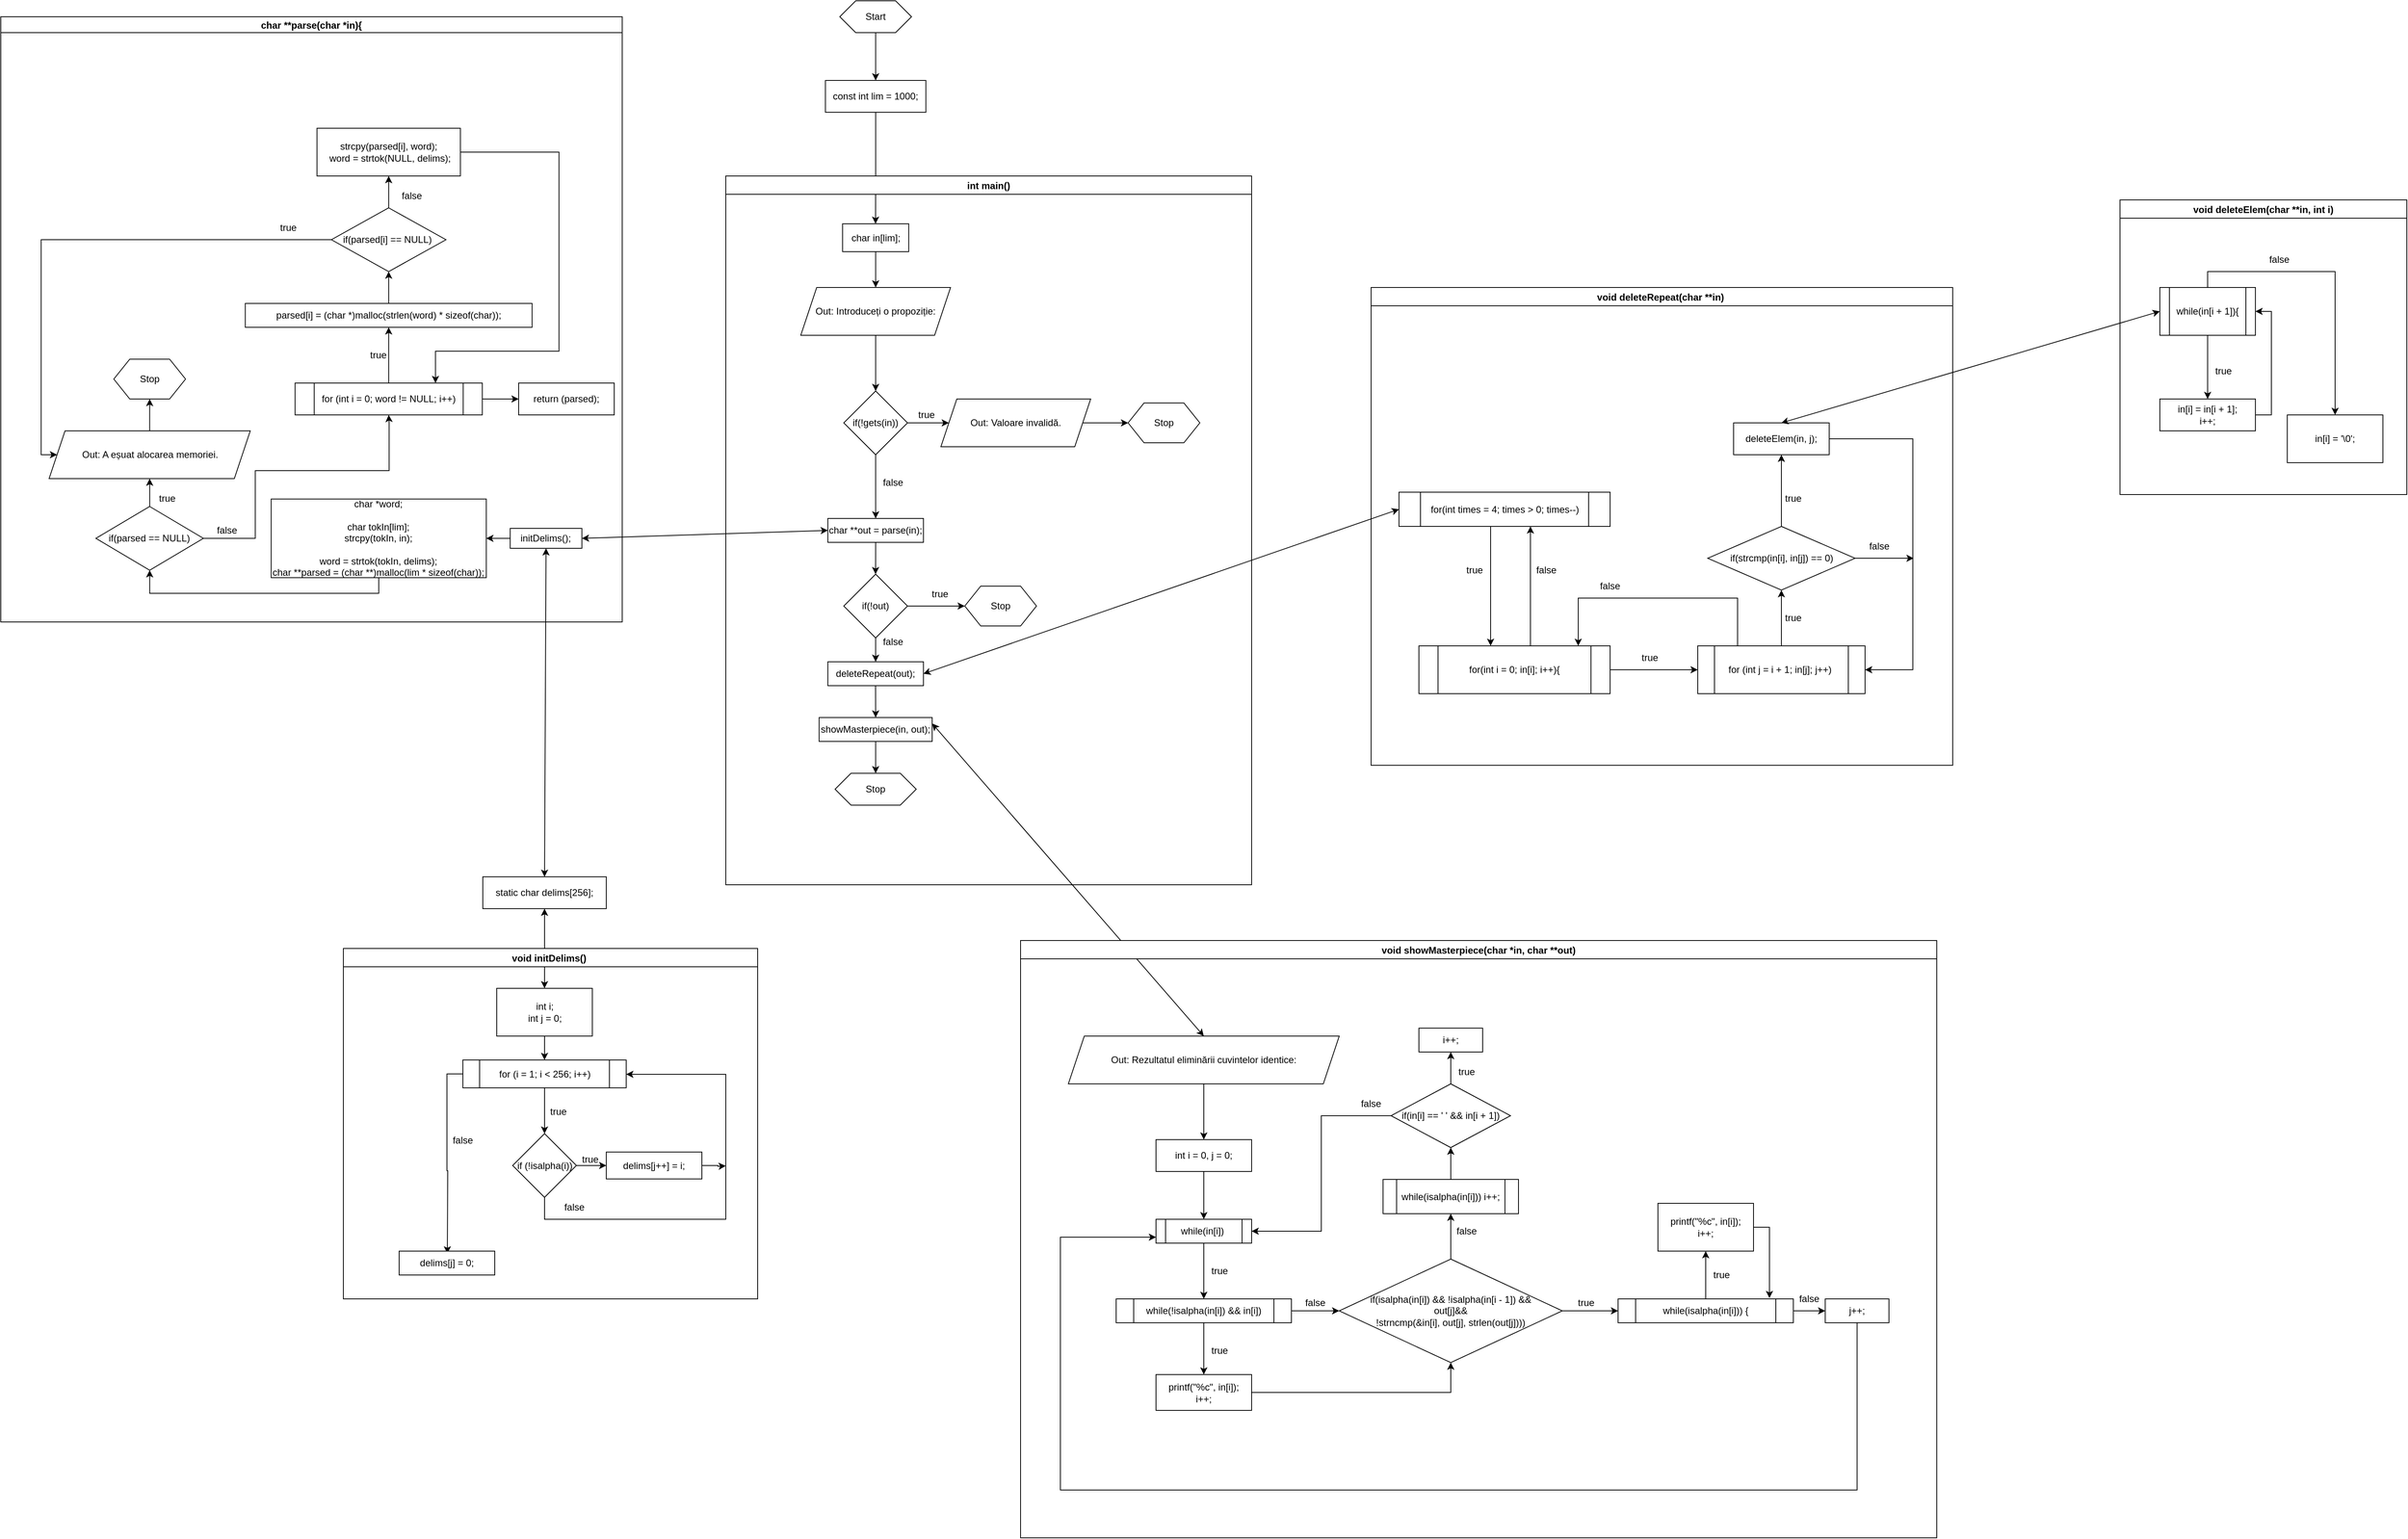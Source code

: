 <mxfile version="15.7.4" type="device"><diagram id="UfA2PHTUKuE4fGk9ZaxY" name="Page-1"><mxGraphModel dx="2873" dy="-184" grid="1" gridSize="10" guides="1" tooltips="1" connect="1" arrows="1" fold="1" page="1" pageScale="1" pageWidth="850" pageHeight="1100" math="0" shadow="0"><root><mxCell id="0"/><mxCell id="1" parent="0"/><mxCell id="URrQHjjd3saD9w-GfW6y-238" style="edgeStyle=orthogonalEdgeStyle;rounded=0;orthogonalLoop=1;jettySize=auto;html=1;entryX=0.5;entryY=0;entryDx=0;entryDy=0;" parent="1" source="URrQHjjd3saD9w-GfW6y-162" target="URrQHjjd3saD9w-GfW6y-237" edge="1"><mxGeometry relative="1" as="geometry"/></mxCell><mxCell id="URrQHjjd3saD9w-GfW6y-162" value="Start" style="shape=hexagon;perimeter=hexagonPerimeter2;whiteSpace=wrap;html=1;fixedSize=1;hachureGap=4;pointerEvents=0;" parent="1" vertex="1"><mxGeometry x="63.12" y="1150" width="90" height="40" as="geometry"/></mxCell><mxCell id="URrQHjjd3saD9w-GfW6y-242" value="" style="edgeStyle=orthogonalEdgeStyle;rounded=0;orthogonalLoop=1;jettySize=auto;html=1;" parent="1" source="URrQHjjd3saD9w-GfW6y-237" edge="1"><mxGeometry relative="1" as="geometry"><mxPoint x="108" y="1430" as="targetPoint"/></mxGeometry></mxCell><mxCell id="URrQHjjd3saD9w-GfW6y-237" value="const int lim = 1000;" style="rounded=0;whiteSpace=wrap;html=1;" parent="1" vertex="1"><mxGeometry x="45.07" y="1250" width="126.1" height="40" as="geometry"/></mxCell><mxCell id="MhNneHWpnNo3Oa3ViLUw-1" value="int main()" style="swimlane;" parent="1" vertex="1"><mxGeometry x="-80" y="1370" width="660" height="890" as="geometry"/></mxCell><mxCell id="MhNneHWpnNo3Oa3ViLUw-2" value="Out: Introduceți o propoziție:" style="shape=parallelogram;perimeter=parallelogramPerimeter;whiteSpace=wrap;html=1;fixedSize=1;" parent="MhNneHWpnNo3Oa3ViLUw-1" vertex="1"><mxGeometry x="94.12" y="140" width="188" height="60" as="geometry"/></mxCell><mxCell id="MhNneHWpnNo3Oa3ViLUw-9" value="" style="edgeStyle=orthogonalEdgeStyle;rounded=0;orthogonalLoop=1;jettySize=auto;html=1;" parent="MhNneHWpnNo3Oa3ViLUw-1" source="MhNneHWpnNo3Oa3ViLUw-7" target="MhNneHWpnNo3Oa3ViLUw-8" edge="1"><mxGeometry relative="1" as="geometry"/></mxCell><mxCell id="MhNneHWpnNo3Oa3ViLUw-7" value="Out: Valoare invalidă." style="shape=parallelogram;perimeter=parallelogramPerimeter;whiteSpace=wrap;html=1;fixedSize=1;" parent="MhNneHWpnNo3Oa3ViLUw-1" vertex="1"><mxGeometry x="270" y="280" width="188" height="60" as="geometry"/></mxCell><mxCell id="MhNneHWpnNo3Oa3ViLUw-8" value="Stop" style="shape=hexagon;perimeter=hexagonPerimeter2;whiteSpace=wrap;html=1;fixedSize=1;" parent="MhNneHWpnNo3Oa3ViLUw-1" vertex="1"><mxGeometry x="505" y="285" width="90" height="50" as="geometry"/></mxCell><mxCell id="MhNneHWpnNo3Oa3ViLUw-14" value="" style="edgeStyle=orthogonalEdgeStyle;rounded=0;orthogonalLoop=1;jettySize=auto;html=1;exitX=0.5;exitY=1;exitDx=0;exitDy=0;" parent="MhNneHWpnNo3Oa3ViLUw-1" source="MhNneHWpnNo3Oa3ViLUw-21" edge="1"><mxGeometry relative="1" as="geometry"><mxPoint x="188.143" y="490" as="sourcePoint"/><mxPoint x="188" y="500" as="targetPoint"/></mxGeometry></mxCell><mxCell id="MhNneHWpnNo3Oa3ViLUw-18" value="false" style="text;html=1;strokeColor=none;fillColor=none;align=center;verticalAlign=middle;whiteSpace=wrap;rounded=0;" parent="MhNneHWpnNo3Oa3ViLUw-1" vertex="1"><mxGeometry x="180" y="370" width="60" height="30" as="geometry"/></mxCell><mxCell id="MhNneHWpnNo3Oa3ViLUw-20" value="Stop" style="shape=hexagon;perimeter=hexagonPerimeter2;whiteSpace=wrap;html=1;fixedSize=1;" parent="MhNneHWpnNo3Oa3ViLUw-1" vertex="1"><mxGeometry x="137.18" y="750" width="101.88" height="40" as="geometry"/></mxCell><mxCell id="MhNneHWpnNo3Oa3ViLUw-21" value="&lt;span style=&quot;font-size: 12px&quot;&gt;char **out = parse(in);&lt;/span&gt;" style="rounded=0;whiteSpace=wrap;html=1;" parent="MhNneHWpnNo3Oa3ViLUw-1" vertex="1"><mxGeometry x="128.12" y="430" width="120" height="30" as="geometry"/></mxCell><mxCell id="MhNneHWpnNo3Oa3ViLUw-22" value="&lt;span style=&quot;font-size: 12px&quot;&gt;deleteRepeat(out);&lt;/span&gt;" style="rounded=0;whiteSpace=wrap;html=1;" parent="MhNneHWpnNo3Oa3ViLUw-1" vertex="1"><mxGeometry x="128.12" y="610" width="120" height="30" as="geometry"/></mxCell><mxCell id="MhNneHWpnNo3Oa3ViLUw-23" value="" style="edgeStyle=orthogonalEdgeStyle;rounded=0;orthogonalLoop=1;jettySize=auto;html=1;entryX=0.5;entryY=0;entryDx=0;entryDy=0;" parent="MhNneHWpnNo3Oa3ViLUw-1" target="MhNneHWpnNo3Oa3ViLUw-24" edge="1"><mxGeometry relative="1" as="geometry"><mxPoint x="188" y="640" as="sourcePoint"/><mxPoint x="198" y="680" as="targetPoint"/><Array as="points"><mxPoint x="188" y="640"/></Array></mxGeometry></mxCell><mxCell id="MhNneHWpnNo3Oa3ViLUw-25" value="" style="edgeStyle=orthogonalEdgeStyle;rounded=0;orthogonalLoop=1;jettySize=auto;html=1;" parent="MhNneHWpnNo3Oa3ViLUw-1" source="MhNneHWpnNo3Oa3ViLUw-24" target="MhNneHWpnNo3Oa3ViLUw-20" edge="1"><mxGeometry relative="1" as="geometry"/></mxCell><mxCell id="MhNneHWpnNo3Oa3ViLUw-24" value="&lt;span style=&quot;font-size: 12px&quot;&gt;showMasterpiece(in, out);&lt;/span&gt;" style="rounded=0;whiteSpace=wrap;html=1;" parent="MhNneHWpnNo3Oa3ViLUw-1" vertex="1"><mxGeometry x="117.18" y="680" width="141.88" height="30" as="geometry"/></mxCell><mxCell id="MhNneHWpnNo3Oa3ViLUw-65" style="edgeStyle=orthogonalEdgeStyle;rounded=0;orthogonalLoop=1;jettySize=auto;html=1;entryX=0;entryY=0.5;entryDx=0;entryDy=0;" parent="MhNneHWpnNo3Oa3ViLUw-1" source="MhNneHWpnNo3Oa3ViLUw-63" target="MhNneHWpnNo3Oa3ViLUw-67" edge="1"><mxGeometry relative="1" as="geometry"><mxPoint x="250" y="540" as="targetPoint"/></mxGeometry></mxCell><mxCell id="MhNneHWpnNo3Oa3ViLUw-68" value="" style="edgeStyle=orthogonalEdgeStyle;rounded=0;orthogonalLoop=1;jettySize=auto;html=1;entryX=0.5;entryY=0;entryDx=0;entryDy=0;" parent="MhNneHWpnNo3Oa3ViLUw-1" source="MhNneHWpnNo3Oa3ViLUw-63" target="MhNneHWpnNo3Oa3ViLUw-22" edge="1"><mxGeometry relative="1" as="geometry"/></mxCell><mxCell id="MhNneHWpnNo3Oa3ViLUw-63" value="&lt;span style=&quot;font-size: 12px&quot;&gt;if(!out)&lt;/span&gt;" style="rhombus;whiteSpace=wrap;html=1;" parent="MhNneHWpnNo3Oa3ViLUw-1" vertex="1"><mxGeometry x="148.12" y="500" width="80" height="80" as="geometry"/></mxCell><mxCell id="MhNneHWpnNo3Oa3ViLUw-67" value="Stop" style="shape=hexagon;perimeter=hexagonPerimeter2;whiteSpace=wrap;html=1;fixedSize=1;" parent="MhNneHWpnNo3Oa3ViLUw-1" vertex="1"><mxGeometry x="300" y="515" width="90" height="50" as="geometry"/></mxCell><mxCell id="MhNneHWpnNo3Oa3ViLUw-69" value="false" style="text;html=1;strokeColor=none;fillColor=none;align=center;verticalAlign=middle;whiteSpace=wrap;rounded=0;" parent="MhNneHWpnNo3Oa3ViLUw-1" vertex="1"><mxGeometry x="180" y="570" width="60" height="30" as="geometry"/></mxCell><mxCell id="MhNneHWpnNo3Oa3ViLUw-70" value="true" style="text;html=1;strokeColor=none;fillColor=none;align=center;verticalAlign=middle;whiteSpace=wrap;rounded=0;" parent="MhNneHWpnNo3Oa3ViLUw-1" vertex="1"><mxGeometry x="239.06" y="510" width="60" height="30" as="geometry"/></mxCell><mxCell id="Vv3uaS0_AP6NfLnxpjEU-2" style="edgeStyle=orthogonalEdgeStyle;rounded=0;orthogonalLoop=1;jettySize=auto;html=1;" edge="1" parent="MhNneHWpnNo3Oa3ViLUw-1" source="Vv3uaS0_AP6NfLnxpjEU-1" target="MhNneHWpnNo3Oa3ViLUw-2"><mxGeometry relative="1" as="geometry"/></mxCell><mxCell id="Vv3uaS0_AP6NfLnxpjEU-1" value="char in[lim];" style="rounded=0;whiteSpace=wrap;html=1;" vertex="1" parent="MhNneHWpnNo3Oa3ViLUw-1"><mxGeometry x="146.62" y="60" width="83" height="35" as="geometry"/></mxCell><mxCell id="MhNneHWpnNo3Oa3ViLUw-6" value="" style="edgeStyle=orthogonalEdgeStyle;rounded=0;orthogonalLoop=1;jettySize=auto;html=1;" parent="1" source="MhNneHWpnNo3Oa3ViLUw-3" edge="1"><mxGeometry relative="1" as="geometry"><mxPoint x="200" y="1680" as="targetPoint"/></mxGeometry></mxCell><mxCell id="MhNneHWpnNo3Oa3ViLUw-12" value="" style="edgeStyle=orthogonalEdgeStyle;rounded=0;orthogonalLoop=1;jettySize=auto;html=1;" parent="1" source="MhNneHWpnNo3Oa3ViLUw-3" edge="1"><mxGeometry relative="1" as="geometry"><mxPoint x="108.143" y="1800" as="targetPoint"/></mxGeometry></mxCell><mxCell id="MhNneHWpnNo3Oa3ViLUw-3" value="&lt;span style=&quot;font-size: 12px&quot;&gt;if(!gets(in))&lt;/span&gt;" style="rhombus;whiteSpace=wrap;html=1;" parent="1" vertex="1"><mxGeometry x="68.12" y="1640" width="80" height="80" as="geometry"/></mxCell><mxCell id="MhNneHWpnNo3Oa3ViLUw-4" value="" style="edgeStyle=orthogonalEdgeStyle;rounded=0;orthogonalLoop=1;jettySize=auto;html=1;" parent="1" source="MhNneHWpnNo3Oa3ViLUw-2" target="MhNneHWpnNo3Oa3ViLUw-3" edge="1"><mxGeometry relative="1" as="geometry"/></mxCell><mxCell id="MhNneHWpnNo3Oa3ViLUw-17" value="true" style="text;html=1;strokeColor=none;fillColor=none;align=center;verticalAlign=middle;whiteSpace=wrap;rounded=0;" parent="1" vertex="1"><mxGeometry x="142" y="1655" width="60" height="30" as="geometry"/></mxCell><mxCell id="MhNneHWpnNo3Oa3ViLUw-28" value="char **parse(char *in){" style="swimlane;startSize=20;" parent="1" vertex="1"><mxGeometry x="-990" y="1170" width="780" height="760" as="geometry"/></mxCell><mxCell id="MhNneHWpnNo3Oa3ViLUw-59" style="edgeStyle=orthogonalEdgeStyle;rounded=0;orthogonalLoop=1;jettySize=auto;html=1;entryX=1;entryY=0.5;entryDx=0;entryDy=0;" parent="MhNneHWpnNo3Oa3ViLUw-28" source="MhNneHWpnNo3Oa3ViLUw-30" target="MhNneHWpnNo3Oa3ViLUw-60" edge="1"><mxGeometry relative="1" as="geometry"><mxPoint x="619.38" y="655.612" as="targetPoint"/></mxGeometry></mxCell><mxCell id="MhNneHWpnNo3Oa3ViLUw-30" value="&lt;span style=&quot;font-size: 12px&quot;&gt;initDelims();&lt;/span&gt;" style="rounded=0;whiteSpace=wrap;html=1;" parent="MhNneHWpnNo3Oa3ViLUw-28" vertex="1"><mxGeometry x="639.38" y="642.5" width="90" height="25" as="geometry"/></mxCell><mxCell id="MhNneHWpnNo3Oa3ViLUw-60" value="&lt;span style=&quot;font-size: 12px&quot;&gt;char *word;&lt;/span&gt;&lt;br&gt;&lt;br&gt;&lt;span style=&quot;font-size: 12px&quot;&gt;char tokIn[lim]; &lt;/span&gt;&lt;br&gt;&lt;span style=&quot;font-size: 12px&quot;&gt;strcpy(tokIn, in); &lt;/span&gt;&lt;br&gt;&lt;br&gt;&lt;span style=&quot;font-size: 12px&quot;&gt;word = strtok(tokIn, delims);&lt;/span&gt;&lt;br&gt;&lt;span style=&quot;font-size: 12px&quot;&gt;char **parsed = (char **)malloc(lim * sizeof(char));&lt;/span&gt;" style="rounded=0;whiteSpace=wrap;html=1;" parent="MhNneHWpnNo3Oa3ViLUw-28" vertex="1"><mxGeometry x="339.38" y="605.63" width="270" height="98.75" as="geometry"/></mxCell><mxCell id="MhNneHWpnNo3Oa3ViLUw-72" value="" style="edgeStyle=orthogonalEdgeStyle;rounded=0;orthogonalLoop=1;jettySize=auto;html=1;" parent="MhNneHWpnNo3Oa3ViLUw-28" source="MhNneHWpnNo3Oa3ViLUw-61" target="MhNneHWpnNo3Oa3ViLUw-71" edge="1"><mxGeometry relative="1" as="geometry"/></mxCell><mxCell id="MhNneHWpnNo3Oa3ViLUw-81" style="edgeStyle=orthogonalEdgeStyle;rounded=0;orthogonalLoop=1;jettySize=auto;html=1;entryX=0.5;entryY=1;entryDx=0;entryDy=0;" parent="MhNneHWpnNo3Oa3ViLUw-28" source="MhNneHWpnNo3Oa3ViLUw-61" target="MhNneHWpnNo3Oa3ViLUw-83" edge="1"><mxGeometry relative="1" as="geometry"><mxPoint x="489.38" y="510" as="targetPoint"/><Array as="points"><mxPoint x="319.38" y="655"/><mxPoint x="319.38" y="570"/><mxPoint x="487.38" y="570"/><mxPoint x="487.38" y="510"/></Array></mxGeometry></mxCell><mxCell id="MhNneHWpnNo3Oa3ViLUw-61" value="&lt;span style=&quot;font-size: 12px&quot;&gt;if(parsed == NULL)&lt;/span&gt;" style="rhombus;whiteSpace=wrap;html=1;rounded=0;" parent="MhNneHWpnNo3Oa3ViLUw-28" vertex="1"><mxGeometry x="119.38" y="615" width="135" height="80" as="geometry"/></mxCell><mxCell id="MhNneHWpnNo3Oa3ViLUw-62" value="" style="edgeStyle=orthogonalEdgeStyle;rounded=0;orthogonalLoop=1;jettySize=auto;html=1;entryX=0.5;entryY=1;entryDx=0;entryDy=0;" parent="MhNneHWpnNo3Oa3ViLUw-28" source="MhNneHWpnNo3Oa3ViLUw-60" target="MhNneHWpnNo3Oa3ViLUw-61" edge="1"><mxGeometry relative="1" as="geometry"><Array as="points"><mxPoint x="474.38" y="724"/><mxPoint x="186.38" y="724"/></Array></mxGeometry></mxCell><mxCell id="MhNneHWpnNo3Oa3ViLUw-74" value="" style="edgeStyle=orthogonalEdgeStyle;rounded=0;orthogonalLoop=1;jettySize=auto;html=1;" parent="MhNneHWpnNo3Oa3ViLUw-28" source="MhNneHWpnNo3Oa3ViLUw-71" target="MhNneHWpnNo3Oa3ViLUw-73" edge="1"><mxGeometry relative="1" as="geometry"/></mxCell><mxCell id="MhNneHWpnNo3Oa3ViLUw-71" value="Out: A eșuat alocarea memoriei." style="shape=parallelogram;perimeter=parallelogramPerimeter;whiteSpace=wrap;html=1;fixedSize=1;" parent="MhNneHWpnNo3Oa3ViLUw-28" vertex="1"><mxGeometry x="60.63" y="520" width="252.5" height="60" as="geometry"/></mxCell><mxCell id="MhNneHWpnNo3Oa3ViLUw-73" value="Stop" style="shape=hexagon;perimeter=hexagonPerimeter2;whiteSpace=wrap;html=1;fixedSize=1;" parent="MhNneHWpnNo3Oa3ViLUw-28" vertex="1"><mxGeometry x="141.88" y="430" width="90" height="50" as="geometry"/></mxCell><mxCell id="MhNneHWpnNo3Oa3ViLUw-75" value="true" style="text;html=1;strokeColor=none;fillColor=none;align=center;verticalAlign=middle;whiteSpace=wrap;rounded=0;" parent="MhNneHWpnNo3Oa3ViLUw-28" vertex="1"><mxGeometry x="179.38" y="590" width="60" height="30" as="geometry"/></mxCell><mxCell id="MhNneHWpnNo3Oa3ViLUw-82" value="false" style="text;html=1;strokeColor=none;fillColor=none;align=center;verticalAlign=middle;whiteSpace=wrap;rounded=0;" parent="MhNneHWpnNo3Oa3ViLUw-28" vertex="1"><mxGeometry x="254.38" y="630" width="60" height="30" as="geometry"/></mxCell><mxCell id="MhNneHWpnNo3Oa3ViLUw-119" value="" style="edgeStyle=orthogonalEdgeStyle;rounded=0;orthogonalLoop=1;jettySize=auto;html=1;entryX=0;entryY=0.5;entryDx=0;entryDy=0;" parent="MhNneHWpnNo3Oa3ViLUw-28" source="MhNneHWpnNo3Oa3ViLUw-83" target="MhNneHWpnNo3Oa3ViLUw-118" edge="1"><mxGeometry relative="1" as="geometry"><mxPoint x="660.63" y="480" as="targetPoint"/></mxGeometry></mxCell><mxCell id="MhNneHWpnNo3Oa3ViLUw-83" value="&lt;span style=&quot;font-size: 12px&quot;&gt;for (int i = 0; word != NULL; i++)&lt;/span&gt;" style="shape=process;whiteSpace=wrap;html=1;backgroundOutline=1;" parent="MhNneHWpnNo3Oa3ViLUw-28" vertex="1"><mxGeometry x="369.38" y="460" width="235" height="40" as="geometry"/></mxCell><mxCell id="MhNneHWpnNo3Oa3ViLUw-84" value="parsed[i] = (char *)malloc(strlen(word) * sizeof(char));" style="whiteSpace=wrap;html=1;" parent="MhNneHWpnNo3Oa3ViLUw-28" vertex="1"><mxGeometry x="306.88" y="360" width="360" height="30" as="geometry"/></mxCell><mxCell id="MhNneHWpnNo3Oa3ViLUw-85" value="" style="edgeStyle=orthogonalEdgeStyle;rounded=0;orthogonalLoop=1;jettySize=auto;html=1;" parent="MhNneHWpnNo3Oa3ViLUw-28" source="MhNneHWpnNo3Oa3ViLUw-83" target="MhNneHWpnNo3Oa3ViLUw-84" edge="1"><mxGeometry relative="1" as="geometry"/></mxCell><mxCell id="MhNneHWpnNo3Oa3ViLUw-110" style="edgeStyle=orthogonalEdgeStyle;rounded=0;orthogonalLoop=1;jettySize=auto;html=1;entryX=0;entryY=0.5;entryDx=0;entryDy=0;" parent="MhNneHWpnNo3Oa3ViLUw-28" source="MhNneHWpnNo3Oa3ViLUw-105" target="MhNneHWpnNo3Oa3ViLUw-71" edge="1"><mxGeometry relative="1" as="geometry"><mxPoint x="50.53" y="510.014" as="targetPoint"/><Array as="points"><mxPoint x="50.63" y="280"/><mxPoint x="50.63" y="550"/></Array></mxGeometry></mxCell><mxCell id="MhNneHWpnNo3Oa3ViLUw-112" value="" style="edgeStyle=orthogonalEdgeStyle;rounded=0;orthogonalLoop=1;jettySize=auto;html=1;" parent="MhNneHWpnNo3Oa3ViLUw-28" source="MhNneHWpnNo3Oa3ViLUw-105" target="MhNneHWpnNo3Oa3ViLUw-111" edge="1"><mxGeometry relative="1" as="geometry"/></mxCell><mxCell id="MhNneHWpnNo3Oa3ViLUw-105" value="&lt;span style=&quot;font-size: 12px&quot;&gt;if(parsed[i] == NULL)&amp;nbsp;&lt;/span&gt;" style="rhombus;whiteSpace=wrap;html=1;" parent="MhNneHWpnNo3Oa3ViLUw-28" vertex="1"><mxGeometry x="415.01" y="240" width="143.75" height="80" as="geometry"/></mxCell><mxCell id="MhNneHWpnNo3Oa3ViLUw-106" value="" style="edgeStyle=orthogonalEdgeStyle;rounded=0;orthogonalLoop=1;jettySize=auto;html=1;" parent="MhNneHWpnNo3Oa3ViLUw-28" source="MhNneHWpnNo3Oa3ViLUw-84" target="MhNneHWpnNo3Oa3ViLUw-105" edge="1"><mxGeometry relative="1" as="geometry"/></mxCell><mxCell id="MhNneHWpnNo3Oa3ViLUw-116" style="edgeStyle=orthogonalEdgeStyle;rounded=0;orthogonalLoop=1;jettySize=auto;html=1;entryX=0.75;entryY=0;entryDx=0;entryDy=0;" parent="MhNneHWpnNo3Oa3ViLUw-28" source="MhNneHWpnNo3Oa3ViLUw-111" target="MhNneHWpnNo3Oa3ViLUw-83" edge="1"><mxGeometry relative="1" as="geometry"><mxPoint x="710.63" y="440" as="targetPoint"/><Array as="points"><mxPoint x="700.63" y="170"/><mxPoint x="700.63" y="420"/><mxPoint x="545.63" y="420"/></Array></mxGeometry></mxCell><mxCell id="MhNneHWpnNo3Oa3ViLUw-111" value="&lt;span style=&quot;font-size: 12px&quot;&gt;strcpy(parsed[i], word);&lt;br&gt;&amp;nbsp;word = strtok(NULL, delims);&lt;/span&gt;" style="rounded=0;whiteSpace=wrap;html=1;" parent="MhNneHWpnNo3Oa3ViLUw-28" vertex="1"><mxGeometry x="396.88" y="140" width="180" height="60" as="geometry"/></mxCell><mxCell id="MhNneHWpnNo3Oa3ViLUw-113" value="false" style="text;html=1;strokeColor=none;fillColor=none;align=center;verticalAlign=middle;whiteSpace=wrap;rounded=0;" parent="MhNneHWpnNo3Oa3ViLUw-28" vertex="1"><mxGeometry x="485.63" y="210" width="60" height="30" as="geometry"/></mxCell><mxCell id="MhNneHWpnNo3Oa3ViLUw-114" value="true" style="text;html=1;strokeColor=none;fillColor=none;align=center;verticalAlign=middle;whiteSpace=wrap;rounded=0;" parent="MhNneHWpnNo3Oa3ViLUw-28" vertex="1"><mxGeometry x="330.63" y="250" width="60" height="30" as="geometry"/></mxCell><mxCell id="MhNneHWpnNo3Oa3ViLUw-117" value="true" style="text;html=1;strokeColor=none;fillColor=none;align=center;verticalAlign=middle;whiteSpace=wrap;rounded=0;" parent="MhNneHWpnNo3Oa3ViLUw-28" vertex="1"><mxGeometry x="444.38" y="410" width="60" height="30" as="geometry"/></mxCell><mxCell id="MhNneHWpnNo3Oa3ViLUw-118" value="return (parsed);" style="whiteSpace=wrap;html=1;" parent="MhNneHWpnNo3Oa3ViLUw-28" vertex="1"><mxGeometry x="650" y="460" width="120" height="40" as="geometry"/></mxCell><mxCell id="MhNneHWpnNo3Oa3ViLUw-29" value="" style="endArrow=classic;startArrow=classic;html=1;rounded=0;entryX=0;entryY=0.5;entryDx=0;entryDy=0;exitX=1;exitY=0.5;exitDx=0;exitDy=0;" parent="1" source="MhNneHWpnNo3Oa3ViLUw-30" target="MhNneHWpnNo3Oa3ViLUw-21" edge="1"><mxGeometry width="50" height="50" relative="1" as="geometry"><mxPoint x="-260" y="1815" as="sourcePoint"/><mxPoint x="-110" y="1820" as="targetPoint"/></mxGeometry></mxCell><mxCell id="MhNneHWpnNo3Oa3ViLUw-34" value="" style="endArrow=classic;startArrow=classic;html=1;rounded=0;entryX=0.5;entryY=1;entryDx=0;entryDy=0;exitX=0.5;exitY=0;exitDx=0;exitDy=0;" parent="1" source="MhNneHWpnNo3Oa3ViLUw-36" target="MhNneHWpnNo3Oa3ViLUw-30" edge="1"><mxGeometry width="50" height="50" relative="1" as="geometry"><mxPoint x="-310" y="2250" as="sourcePoint"/><mxPoint x="-230" y="2240" as="targetPoint"/></mxGeometry></mxCell><mxCell id="MhNneHWpnNo3Oa3ViLUw-36" value="&lt;span style=&quot;font-size: 12px&quot;&gt;static char delims[256];&lt;/span&gt;" style="rounded=0;whiteSpace=wrap;html=1;" parent="1" vertex="1"><mxGeometry x="-385" y="2250" width="155" height="40" as="geometry"/></mxCell><mxCell id="MhNneHWpnNo3Oa3ViLUw-38" value="" style="endArrow=classic;startArrow=classic;html=1;rounded=0;exitX=0.5;exitY=1;exitDx=0;exitDy=0;entryX=0.5;entryY=0;entryDx=0;entryDy=0;" parent="1" source="MhNneHWpnNo3Oa3ViLUw-36" target="MhNneHWpnNo3Oa3ViLUw-40" edge="1"><mxGeometry width="50" height="50" relative="1" as="geometry"><mxPoint x="-360" y="2480" as="sourcePoint"/><mxPoint x="-310" y="2390" as="targetPoint"/></mxGeometry></mxCell><mxCell id="MhNneHWpnNo3Oa3ViLUw-39" value="void initDelims() " style="swimlane;" parent="1" vertex="1"><mxGeometry x="-560" y="2340" width="520" height="440" as="geometry"/></mxCell><mxCell id="MhNneHWpnNo3Oa3ViLUw-42" value="" style="edgeStyle=orthogonalEdgeStyle;rounded=0;orthogonalLoop=1;jettySize=auto;html=1;" parent="MhNneHWpnNo3Oa3ViLUw-39" source="MhNneHWpnNo3Oa3ViLUw-40" target="MhNneHWpnNo3Oa3ViLUw-41" edge="1"><mxGeometry relative="1" as="geometry"/></mxCell><mxCell id="MhNneHWpnNo3Oa3ViLUw-40" value="&lt;span style=&quot;font-size: 12px&quot;&gt;int i; &lt;br&gt;int j = 0;&lt;/span&gt;" style="rounded=0;whiteSpace=wrap;html=1;" parent="MhNneHWpnNo3Oa3ViLUw-39" vertex="1"><mxGeometry x="192.5" y="50" width="120" height="60" as="geometry"/></mxCell><mxCell id="MhNneHWpnNo3Oa3ViLUw-55" style="edgeStyle=orthogonalEdgeStyle;rounded=0;orthogonalLoop=1;jettySize=auto;html=1;" parent="MhNneHWpnNo3Oa3ViLUw-39" source="MhNneHWpnNo3Oa3ViLUw-41" edge="1"><mxGeometry relative="1" as="geometry"><mxPoint x="130.5" y="383" as="targetPoint"/></mxGeometry></mxCell><mxCell id="MhNneHWpnNo3Oa3ViLUw-41" value="&lt;span style=&quot;font-size: 12px&quot;&gt;for (i = 1; i &amp;lt; 256; i++)&lt;/span&gt;" style="shape=process;whiteSpace=wrap;html=1;backgroundOutline=1;" parent="MhNneHWpnNo3Oa3ViLUw-39" vertex="1"><mxGeometry x="150" y="140" width="205" height="35" as="geometry"/></mxCell><mxCell id="MhNneHWpnNo3Oa3ViLUw-45" value="true" style="text;html=1;strokeColor=none;fillColor=none;align=center;verticalAlign=middle;whiteSpace=wrap;rounded=0;" parent="MhNneHWpnNo3Oa3ViLUw-39" vertex="1"><mxGeometry x="240" y="190" width="60" height="30" as="geometry"/></mxCell><mxCell id="MhNneHWpnNo3Oa3ViLUw-46" value="&lt;span style=&quot;font-size: 12px&quot;&gt;delims[j++] = i;&lt;/span&gt;" style="whiteSpace=wrap;html=1;" parent="MhNneHWpnNo3Oa3ViLUw-39" vertex="1"><mxGeometry x="330" y="255.63" width="120" height="33.75" as="geometry"/></mxCell><mxCell id="MhNneHWpnNo3Oa3ViLUw-48" value="true" style="text;html=1;strokeColor=none;fillColor=none;align=center;verticalAlign=middle;whiteSpace=wrap;rounded=0;" parent="MhNneHWpnNo3Oa3ViLUw-39" vertex="1"><mxGeometry x="280" y="250" width="60" height="30" as="geometry"/></mxCell><mxCell id="MhNneHWpnNo3Oa3ViLUw-53" value="false" style="text;html=1;strokeColor=none;fillColor=none;align=center;verticalAlign=middle;whiteSpace=wrap;rounded=0;" parent="MhNneHWpnNo3Oa3ViLUw-39" vertex="1"><mxGeometry x="260" y="310" width="60" height="30" as="geometry"/></mxCell><mxCell id="MhNneHWpnNo3Oa3ViLUw-56" value="&lt;span style=&quot;font-size: 12px&quot;&gt;delims[j] = 0;&lt;/span&gt;" style="rounded=0;whiteSpace=wrap;html=1;" parent="MhNneHWpnNo3Oa3ViLUw-39" vertex="1"><mxGeometry x="70" y="380" width="120" height="30" as="geometry"/></mxCell><mxCell id="MhNneHWpnNo3Oa3ViLUw-57" value="false" style="text;html=1;strokeColor=none;fillColor=none;align=center;verticalAlign=middle;whiteSpace=wrap;rounded=0;" parent="MhNneHWpnNo3Oa3ViLUw-39" vertex="1"><mxGeometry x="120" y="225.63" width="60" height="30" as="geometry"/></mxCell><mxCell id="MhNneHWpnNo3Oa3ViLUw-47" value="" style="edgeStyle=orthogonalEdgeStyle;rounded=0;orthogonalLoop=1;jettySize=auto;html=1;" parent="1" source="MhNneHWpnNo3Oa3ViLUw-43" target="MhNneHWpnNo3Oa3ViLUw-46" edge="1"><mxGeometry relative="1" as="geometry"/></mxCell><mxCell id="MhNneHWpnNo3Oa3ViLUw-50" style="edgeStyle=orthogonalEdgeStyle;rounded=0;orthogonalLoop=1;jettySize=auto;html=1;entryX=1;entryY=0.5;entryDx=0;entryDy=0;" parent="1" source="MhNneHWpnNo3Oa3ViLUw-43" target="MhNneHWpnNo3Oa3ViLUw-41" edge="1"><mxGeometry relative="1" as="geometry"><mxPoint x="-88" y="2500" as="targetPoint"/><Array as="points"><mxPoint x="-307" y="2680"/><mxPoint x="-80" y="2680"/><mxPoint x="-80" y="2498"/><mxPoint x="-205" y="2498"/></Array></mxGeometry></mxCell><mxCell id="MhNneHWpnNo3Oa3ViLUw-43" value="&lt;span style=&quot;font-size: 12px&quot;&gt;if (!isalpha(i))&lt;/span&gt;" style="rhombus;whiteSpace=wrap;html=1;" parent="1" vertex="1"><mxGeometry x="-347.5" y="2572.5" width="80" height="80" as="geometry"/></mxCell><mxCell id="MhNneHWpnNo3Oa3ViLUw-44" value="" style="edgeStyle=orthogonalEdgeStyle;rounded=0;orthogonalLoop=1;jettySize=auto;html=1;" parent="1" source="MhNneHWpnNo3Oa3ViLUw-41" target="MhNneHWpnNo3Oa3ViLUw-43" edge="1"><mxGeometry relative="1" as="geometry"/></mxCell><mxCell id="MhNneHWpnNo3Oa3ViLUw-52" style="edgeStyle=orthogonalEdgeStyle;rounded=0;orthogonalLoop=1;jettySize=auto;html=1;" parent="1" source="MhNneHWpnNo3Oa3ViLUw-46" edge="1"><mxGeometry relative="1" as="geometry"><mxPoint x="-80" y="2613" as="targetPoint"/></mxGeometry></mxCell><mxCell id="MhNneHWpnNo3Oa3ViLUw-122" value="" style="endArrow=classic;startArrow=classic;html=1;rounded=0;exitX=1;exitY=0.5;exitDx=0;exitDy=0;entryX=0;entryY=0.5;entryDx=0;entryDy=0;" parent="1" source="MhNneHWpnNo3Oa3ViLUw-22" target="H1BvOTx30_1Mzm4V04aH-2" edge="1"><mxGeometry width="50" height="50" relative="1" as="geometry"><mxPoint x="640" y="2040" as="sourcePoint"/><mxPoint x="790" y="1990" as="targetPoint"/></mxGeometry></mxCell><mxCell id="MhNneHWpnNo3Oa3ViLUw-123" value="void deleteRepeat(char **in) " style="swimlane;" parent="1" vertex="1"><mxGeometry x="730" y="1510" width="730" height="600" as="geometry"/></mxCell><mxCell id="MhNneHWpnNo3Oa3ViLUw-132" value="" style="edgeStyle=orthogonalEdgeStyle;rounded=0;orthogonalLoop=1;jettySize=auto;html=1;" parent="MhNneHWpnNo3Oa3ViLUw-123" source="MhNneHWpnNo3Oa3ViLUw-124" target="MhNneHWpnNo3Oa3ViLUw-131" edge="1"><mxGeometry relative="1" as="geometry"/></mxCell><mxCell id="MhNneHWpnNo3Oa3ViLUw-124" value="for(int i = 0; in[i]; i++){" style="shape=process;whiteSpace=wrap;html=1;backgroundOutline=1;" parent="MhNneHWpnNo3Oa3ViLUw-123" vertex="1"><mxGeometry x="60" y="450" width="240" height="60" as="geometry"/></mxCell><mxCell id="MhNneHWpnNo3Oa3ViLUw-145" style="edgeStyle=orthogonalEdgeStyle;rounded=0;orthogonalLoop=1;jettySize=auto;html=1;" parent="MhNneHWpnNo3Oa3ViLUw-123" source="MhNneHWpnNo3Oa3ViLUw-131" edge="1"><mxGeometry relative="1" as="geometry"><mxPoint x="260" y="450" as="targetPoint"/><Array as="points"><mxPoint x="460" y="390"/><mxPoint x="260" y="390"/><mxPoint x="260" y="450"/></Array></mxGeometry></mxCell><mxCell id="MhNneHWpnNo3Oa3ViLUw-131" value="for (int j = i + 1; in[j]; j++)&amp;nbsp;" style="shape=process;whiteSpace=wrap;html=1;backgroundOutline=1;" parent="MhNneHWpnNo3Oa3ViLUw-123" vertex="1"><mxGeometry x="410" y="450" width="210" height="60" as="geometry"/></mxCell><mxCell id="MhNneHWpnNo3Oa3ViLUw-133" value="true" style="text;html=1;strokeColor=none;fillColor=none;align=center;verticalAlign=middle;whiteSpace=wrap;rounded=0;" parent="MhNneHWpnNo3Oa3ViLUw-123" vertex="1"><mxGeometry x="320" y="450" width="60" height="30" as="geometry"/></mxCell><mxCell id="MhNneHWpnNo3Oa3ViLUw-136" value="true" style="text;html=1;strokeColor=none;fillColor=none;align=center;verticalAlign=middle;whiteSpace=wrap;rounded=0;" parent="MhNneHWpnNo3Oa3ViLUw-123" vertex="1"><mxGeometry x="500" y="400" width="60" height="30" as="geometry"/></mxCell><mxCell id="MhNneHWpnNo3Oa3ViLUw-134" value="&lt;span style=&quot;font-size: 12px&quot;&gt;if(strcmp(in[i], in[j]) == 0)&lt;/span&gt;" style="rhombus;whiteSpace=wrap;html=1;" parent="MhNneHWpnNo3Oa3ViLUw-123" vertex="1"><mxGeometry x="422.5" y="300" width="185" height="80" as="geometry"/></mxCell><mxCell id="MhNneHWpnNo3Oa3ViLUw-135" value="" style="edgeStyle=orthogonalEdgeStyle;rounded=0;orthogonalLoop=1;jettySize=auto;html=1;" parent="MhNneHWpnNo3Oa3ViLUw-123" source="MhNneHWpnNo3Oa3ViLUw-131" target="MhNneHWpnNo3Oa3ViLUw-134" edge="1"><mxGeometry relative="1" as="geometry"/></mxCell><mxCell id="MhNneHWpnNo3Oa3ViLUw-139" value="true" style="text;html=1;strokeColor=none;fillColor=none;align=center;verticalAlign=middle;whiteSpace=wrap;rounded=0;" parent="MhNneHWpnNo3Oa3ViLUw-123" vertex="1"><mxGeometry x="500" y="250" width="60" height="30" as="geometry"/></mxCell><mxCell id="MhNneHWpnNo3Oa3ViLUw-143" value="false" style="text;html=1;strokeColor=none;fillColor=none;align=center;verticalAlign=middle;whiteSpace=wrap;rounded=0;" parent="MhNneHWpnNo3Oa3ViLUw-123" vertex="1"><mxGeometry x="607.5" y="310" width="60" height="30" as="geometry"/></mxCell><mxCell id="MhNneHWpnNo3Oa3ViLUw-146" value="false" style="text;html=1;strokeColor=none;fillColor=none;align=center;verticalAlign=middle;whiteSpace=wrap;rounded=0;" parent="MhNneHWpnNo3Oa3ViLUw-123" vertex="1"><mxGeometry x="270" y="360" width="60" height="30" as="geometry"/></mxCell><mxCell id="H1BvOTx30_1Mzm4V04aH-3" style="edgeStyle=orthogonalEdgeStyle;rounded=0;orthogonalLoop=1;jettySize=auto;html=1;" parent="MhNneHWpnNo3Oa3ViLUw-123" source="H1BvOTx30_1Mzm4V04aH-2" target="MhNneHWpnNo3Oa3ViLUw-124" edge="1"><mxGeometry relative="1" as="geometry"><Array as="points"><mxPoint x="150" y="340"/><mxPoint x="150" y="340"/></Array></mxGeometry></mxCell><mxCell id="H1BvOTx30_1Mzm4V04aH-2" value="for(int times = 4; times &amp;gt; 0; times--)" style="shape=process;whiteSpace=wrap;html=1;backgroundOutline=1;" parent="MhNneHWpnNo3Oa3ViLUw-123" vertex="1"><mxGeometry x="35" y="257" width="265" height="43" as="geometry"/></mxCell><mxCell id="H1BvOTx30_1Mzm4V04aH-4" value="true" style="text;html=1;strokeColor=none;fillColor=none;align=center;verticalAlign=middle;whiteSpace=wrap;rounded=0;" parent="MhNneHWpnNo3Oa3ViLUw-123" vertex="1"><mxGeometry x="100" y="340" width="60" height="30" as="geometry"/></mxCell><mxCell id="H1BvOTx30_1Mzm4V04aH-5" value="" style="endArrow=classic;html=1;rounded=0;" parent="MhNneHWpnNo3Oa3ViLUw-123" edge="1"><mxGeometry width="50" height="50" relative="1" as="geometry"><mxPoint x="200" y="450" as="sourcePoint"/><mxPoint x="200" y="300" as="targetPoint"/></mxGeometry></mxCell><mxCell id="H1BvOTx30_1Mzm4V04aH-6" value="false" style="text;html=1;strokeColor=none;fillColor=none;align=center;verticalAlign=middle;whiteSpace=wrap;rounded=0;" parent="MhNneHWpnNo3Oa3ViLUw-123" vertex="1"><mxGeometry x="190" y="340" width="60" height="30" as="geometry"/></mxCell><mxCell id="MhNneHWpnNo3Oa3ViLUw-140" style="edgeStyle=orthogonalEdgeStyle;rounded=0;orthogonalLoop=1;jettySize=auto;html=1;entryX=1;entryY=0.5;entryDx=0;entryDy=0;" parent="1" source="MhNneHWpnNo3Oa3ViLUw-137" target="MhNneHWpnNo3Oa3ViLUw-131" edge="1"><mxGeometry relative="1" as="geometry"><Array as="points"><mxPoint x="1410" y="1700"/><mxPoint x="1410" y="1990"/></Array></mxGeometry></mxCell><mxCell id="MhNneHWpnNo3Oa3ViLUw-137" value="deleteElem(in, j);" style="whiteSpace=wrap;html=1;" parent="1" vertex="1"><mxGeometry x="1185" y="1680" width="120" height="40" as="geometry"/></mxCell><mxCell id="MhNneHWpnNo3Oa3ViLUw-138" value="" style="edgeStyle=orthogonalEdgeStyle;rounded=0;orthogonalLoop=1;jettySize=auto;html=1;" parent="1" source="MhNneHWpnNo3Oa3ViLUw-134" target="MhNneHWpnNo3Oa3ViLUw-137" edge="1"><mxGeometry relative="1" as="geometry"/></mxCell><mxCell id="MhNneHWpnNo3Oa3ViLUw-142" style="edgeStyle=orthogonalEdgeStyle;rounded=0;orthogonalLoop=1;jettySize=auto;html=1;" parent="1" source="MhNneHWpnNo3Oa3ViLUw-134" edge="1"><mxGeometry relative="1" as="geometry"><mxPoint x="1411" y="1850" as="targetPoint"/><Array as="points"><mxPoint x="1411" y="1850"/></Array></mxGeometry></mxCell><mxCell id="MhNneHWpnNo3Oa3ViLUw-147" value="" style="endArrow=classic;startArrow=classic;html=1;rounded=0;exitX=0.5;exitY=0;exitDx=0;exitDy=0;entryX=0;entryY=0.5;entryDx=0;entryDy=0;" parent="1" source="MhNneHWpnNo3Oa3ViLUw-137" target="MhNneHWpnNo3Oa3ViLUw-149" edge="1"><mxGeometry width="50" height="50" relative="1" as="geometry"><mxPoint x="1370" y="1450" as="sourcePoint"/><mxPoint x="1760" y="1550" as="targetPoint"/></mxGeometry></mxCell><mxCell id="MhNneHWpnNo3Oa3ViLUw-148" value="void deleteElem(char **in, int i)" style="swimlane;" parent="1" vertex="1"><mxGeometry x="1670" y="1400" width="360" height="370" as="geometry"/></mxCell><mxCell id="MhNneHWpnNo3Oa3ViLUw-156" style="edgeStyle=orthogonalEdgeStyle;rounded=0;orthogonalLoop=1;jettySize=auto;html=1;" parent="MhNneHWpnNo3Oa3ViLUw-148" source="MhNneHWpnNo3Oa3ViLUw-149" edge="1"><mxGeometry relative="1" as="geometry"><mxPoint x="270" y="270" as="targetPoint"/><Array as="points"><mxPoint x="110" y="90"/><mxPoint x="270" y="90"/><mxPoint x="270" y="240"/></Array></mxGeometry></mxCell><mxCell id="MhNneHWpnNo3Oa3ViLUw-149" value="while(in[i + 1]){" style="shape=process;whiteSpace=wrap;html=1;backgroundOutline=1;" parent="MhNneHWpnNo3Oa3ViLUw-148" vertex="1"><mxGeometry x="50" y="110" width="120" height="60" as="geometry"/></mxCell><mxCell id="MhNneHWpnNo3Oa3ViLUw-152" value="true" style="text;html=1;strokeColor=none;fillColor=none;align=center;verticalAlign=middle;whiteSpace=wrap;rounded=0;" parent="MhNneHWpnNo3Oa3ViLUw-148" vertex="1"><mxGeometry x="100" y="200" width="60" height="30" as="geometry"/></mxCell><mxCell id="MhNneHWpnNo3Oa3ViLUw-157" value="in[i] = '\0';" style="rounded=0;whiteSpace=wrap;html=1;" parent="MhNneHWpnNo3Oa3ViLUw-148" vertex="1"><mxGeometry x="210" y="270" width="120" height="60" as="geometry"/></mxCell><mxCell id="MhNneHWpnNo3Oa3ViLUw-160" value="false" style="text;html=1;strokeColor=none;fillColor=none;align=center;verticalAlign=middle;whiteSpace=wrap;rounded=0;" parent="MhNneHWpnNo3Oa3ViLUw-148" vertex="1"><mxGeometry x="170" y="60" width="60" height="30" as="geometry"/></mxCell><mxCell id="MhNneHWpnNo3Oa3ViLUw-154" style="edgeStyle=orthogonalEdgeStyle;rounded=0;orthogonalLoop=1;jettySize=auto;html=1;entryX=1;entryY=0.5;entryDx=0;entryDy=0;" parent="1" source="MhNneHWpnNo3Oa3ViLUw-150" target="MhNneHWpnNo3Oa3ViLUw-149" edge="1"><mxGeometry relative="1" as="geometry"><mxPoint x="1850.059" y="1560" as="targetPoint"/><Array as="points"><mxPoint x="1860" y="1670"/><mxPoint x="1860" y="1540"/></Array></mxGeometry></mxCell><mxCell id="MhNneHWpnNo3Oa3ViLUw-150" value="&lt;span style=&quot;font-size: 12px&quot;&gt;in[i] = in[i + 1]; &lt;br&gt;i++;&lt;/span&gt;" style="whiteSpace=wrap;html=1;" parent="1" vertex="1"><mxGeometry x="1720" y="1650" width="120" height="40" as="geometry"/></mxCell><mxCell id="MhNneHWpnNo3Oa3ViLUw-151" value="" style="edgeStyle=orthogonalEdgeStyle;rounded=0;orthogonalLoop=1;jettySize=auto;html=1;" parent="1" source="MhNneHWpnNo3Oa3ViLUw-149" target="MhNneHWpnNo3Oa3ViLUw-150" edge="1"><mxGeometry relative="1" as="geometry"/></mxCell><mxCell id="MhNneHWpnNo3Oa3ViLUw-163" value="" style="endArrow=classic;startArrow=classic;html=1;rounded=0;exitX=1;exitY=0.25;exitDx=0;exitDy=0;entryX=0.5;entryY=0;entryDx=0;entryDy=0;" parent="1" source="MhNneHWpnNo3Oa3ViLUw-24" target="MhNneHWpnNo3Oa3ViLUw-165" edge="1"><mxGeometry width="50" height="50" relative="1" as="geometry"><mxPoint x="500" y="2500" as="sourcePoint"/><mxPoint x="430" y="2450" as="targetPoint"/></mxGeometry></mxCell><mxCell id="MhNneHWpnNo3Oa3ViLUw-164" value="void showMasterpiece(char *in, char **out)" style="swimlane;" parent="1" vertex="1"><mxGeometry x="290" y="2330" width="1150" height="750" as="geometry"/></mxCell><mxCell id="MhNneHWpnNo3Oa3ViLUw-167" style="edgeStyle=orthogonalEdgeStyle;rounded=0;orthogonalLoop=1;jettySize=auto;html=1;entryX=0.5;entryY=0;entryDx=0;entryDy=0;" parent="MhNneHWpnNo3Oa3ViLUw-164" source="MhNneHWpnNo3Oa3ViLUw-165" target="MhNneHWpnNo3Oa3ViLUw-166" edge="1"><mxGeometry relative="1" as="geometry"/></mxCell><mxCell id="MhNneHWpnNo3Oa3ViLUw-165" value="Out: Rezultatul eliminării cuvintelor identice:" style="shape=parallelogram;perimeter=parallelogramPerimeter;whiteSpace=wrap;html=1;fixedSize=1;" parent="MhNneHWpnNo3Oa3ViLUw-164" vertex="1"><mxGeometry x="60" y="120" width="340" height="60" as="geometry"/></mxCell><mxCell id="MhNneHWpnNo3Oa3ViLUw-169" value="" style="edgeStyle=orthogonalEdgeStyle;rounded=0;orthogonalLoop=1;jettySize=auto;html=1;" parent="MhNneHWpnNo3Oa3ViLUw-164" source="MhNneHWpnNo3Oa3ViLUw-166" target="MhNneHWpnNo3Oa3ViLUw-168" edge="1"><mxGeometry relative="1" as="geometry"/></mxCell><mxCell id="MhNneHWpnNo3Oa3ViLUw-166" value="int i = 0, j = 0;" style="rounded=0;whiteSpace=wrap;html=1;" parent="MhNneHWpnNo3Oa3ViLUw-164" vertex="1"><mxGeometry x="170" y="250" width="120" height="40" as="geometry"/></mxCell><mxCell id="MhNneHWpnNo3Oa3ViLUw-171" style="edgeStyle=orthogonalEdgeStyle;rounded=0;orthogonalLoop=1;jettySize=auto;html=1;entryX=0.5;entryY=0;entryDx=0;entryDy=0;" parent="MhNneHWpnNo3Oa3ViLUw-164" source="MhNneHWpnNo3Oa3ViLUw-168" target="MhNneHWpnNo3Oa3ViLUw-170" edge="1"><mxGeometry relative="1" as="geometry"/></mxCell><mxCell id="MhNneHWpnNo3Oa3ViLUw-168" value="while(in[i])&amp;nbsp;" style="shape=process;whiteSpace=wrap;html=1;backgroundOutline=1;" parent="MhNneHWpnNo3Oa3ViLUw-164" vertex="1"><mxGeometry x="170" y="350" width="120" height="30" as="geometry"/></mxCell><mxCell id="MhNneHWpnNo3Oa3ViLUw-170" value="while(!isalpha(in[i]) &amp;amp;&amp;amp; in[i])" style="shape=process;whiteSpace=wrap;html=1;backgroundOutline=1;" parent="MhNneHWpnNo3Oa3ViLUw-164" vertex="1"><mxGeometry x="120" y="450" width="220" height="30" as="geometry"/></mxCell><mxCell id="MhNneHWpnNo3Oa3ViLUw-176" value="true" style="text;html=1;strokeColor=none;fillColor=none;align=center;verticalAlign=middle;whiteSpace=wrap;rounded=0;" parent="MhNneHWpnNo3Oa3ViLUw-164" vertex="1"><mxGeometry x="220" y="400" width="60" height="30" as="geometry"/></mxCell><mxCell id="MhNneHWpnNo3Oa3ViLUw-177" value="true" style="text;html=1;strokeColor=none;fillColor=none;align=center;verticalAlign=middle;whiteSpace=wrap;rounded=0;" parent="MhNneHWpnNo3Oa3ViLUw-164" vertex="1"><mxGeometry x="220" y="500" width="60" height="30" as="geometry"/></mxCell><mxCell id="MhNneHWpnNo3Oa3ViLUw-196" value="" style="edgeStyle=orthogonalEdgeStyle;rounded=0;orthogonalLoop=1;jettySize=auto;html=1;" parent="MhNneHWpnNo3Oa3ViLUw-164" source="MhNneHWpnNo3Oa3ViLUw-178" target="MhNneHWpnNo3Oa3ViLUw-195" edge="1"><mxGeometry relative="1" as="geometry"/></mxCell><mxCell id="MhNneHWpnNo3Oa3ViLUw-178" value="if(isalpha(in[i]) &amp;amp;&amp;amp; !isalpha(in[i - 1]) &amp;amp;&amp;amp; &lt;br&gt;out[j]&amp;amp;&amp;amp; &lt;br&gt;!strncmp(&amp;amp;in[i], out[j], strlen(out[j])))" style="rhombus;whiteSpace=wrap;html=1;" parent="MhNneHWpnNo3Oa3ViLUw-164" vertex="1"><mxGeometry x="400" y="400" width="280" height="130" as="geometry"/></mxCell><mxCell id="MhNneHWpnNo3Oa3ViLUw-179" value="" style="edgeStyle=orthogonalEdgeStyle;rounded=0;orthogonalLoop=1;jettySize=auto;html=1;" parent="MhNneHWpnNo3Oa3ViLUw-164" source="MhNneHWpnNo3Oa3ViLUw-170" target="MhNneHWpnNo3Oa3ViLUw-178" edge="1"><mxGeometry relative="1" as="geometry"/></mxCell><mxCell id="MhNneHWpnNo3Oa3ViLUw-180" value="false" style="text;html=1;strokeColor=none;fillColor=none;align=center;verticalAlign=middle;whiteSpace=wrap;rounded=0;" parent="MhNneHWpnNo3Oa3ViLUw-164" vertex="1"><mxGeometry x="340" y="440" width="60" height="30" as="geometry"/></mxCell><mxCell id="MhNneHWpnNo3Oa3ViLUw-198" value="" style="edgeStyle=orthogonalEdgeStyle;rounded=0;orthogonalLoop=1;jettySize=auto;html=1;" parent="MhNneHWpnNo3Oa3ViLUw-164" source="MhNneHWpnNo3Oa3ViLUw-195" target="MhNneHWpnNo3Oa3ViLUw-197" edge="1"><mxGeometry relative="1" as="geometry"/></mxCell><mxCell id="MhNneHWpnNo3Oa3ViLUw-204" style="edgeStyle=orthogonalEdgeStyle;rounded=0;orthogonalLoop=1;jettySize=auto;html=1;" parent="MhNneHWpnNo3Oa3ViLUw-164" source="MhNneHWpnNo3Oa3ViLUw-195" edge="1"><mxGeometry relative="1" as="geometry"><mxPoint x="1010" y="465" as="targetPoint"/><Array as="points"><mxPoint x="1000" y="465"/></Array></mxGeometry></mxCell><mxCell id="MhNneHWpnNo3Oa3ViLUw-195" value="while(isalpha(in[i])) {" style="shape=process;whiteSpace=wrap;html=1;backgroundOutline=1;" parent="MhNneHWpnNo3Oa3ViLUw-164" vertex="1"><mxGeometry x="750" y="450" width="220" height="30" as="geometry"/></mxCell><mxCell id="MhNneHWpnNo3Oa3ViLUw-226" style="edgeStyle=orthogonalEdgeStyle;rounded=0;orthogonalLoop=1;jettySize=auto;html=1;" parent="MhNneHWpnNo3Oa3ViLUw-164" source="MhNneHWpnNo3Oa3ViLUw-197" edge="1"><mxGeometry relative="1" as="geometry"><mxPoint x="940" y="449" as="targetPoint"/><Array as="points"><mxPoint x="940" y="360"/><mxPoint x="940" y="449"/></Array></mxGeometry></mxCell><mxCell id="MhNneHWpnNo3Oa3ViLUw-197" value="printf(&quot;%c&quot;, in[i]); &lt;br&gt;i++;" style="rounded=0;whiteSpace=wrap;html=1;" parent="MhNneHWpnNo3Oa3ViLUw-164" vertex="1"><mxGeometry x="800" y="330" width="120" height="60" as="geometry"/></mxCell><mxCell id="MhNneHWpnNo3Oa3ViLUw-199" value="true" style="text;html=1;strokeColor=none;fillColor=none;align=center;verticalAlign=middle;whiteSpace=wrap;rounded=0;" parent="MhNneHWpnNo3Oa3ViLUw-164" vertex="1"><mxGeometry x="680" y="440" width="60" height="30" as="geometry"/></mxCell><mxCell id="MhNneHWpnNo3Oa3ViLUw-200" value="true" style="text;html=1;strokeColor=none;fillColor=none;align=center;verticalAlign=middle;whiteSpace=wrap;rounded=0;" parent="MhNneHWpnNo3Oa3ViLUw-164" vertex="1"><mxGeometry x="850" y="405" width="60" height="30" as="geometry"/></mxCell><mxCell id="MhNneHWpnNo3Oa3ViLUw-227" style="edgeStyle=orthogonalEdgeStyle;rounded=0;orthogonalLoop=1;jettySize=auto;html=1;entryX=0;entryY=0.75;entryDx=0;entryDy=0;" parent="MhNneHWpnNo3Oa3ViLUw-164" source="MhNneHWpnNo3Oa3ViLUw-205" target="MhNneHWpnNo3Oa3ViLUw-168" edge="1"><mxGeometry relative="1" as="geometry"><Array as="points"><mxPoint x="1050" y="690"/><mxPoint x="50" y="690"/><mxPoint x="50" y="373"/></Array></mxGeometry></mxCell><mxCell id="MhNneHWpnNo3Oa3ViLUw-205" value="j++;" style="rounded=0;whiteSpace=wrap;html=1;" parent="MhNneHWpnNo3Oa3ViLUw-164" vertex="1"><mxGeometry x="1010" y="450" width="80" height="30" as="geometry"/></mxCell><mxCell id="MhNneHWpnNo3Oa3ViLUw-206" value="false" style="text;html=1;strokeColor=none;fillColor=none;align=center;verticalAlign=middle;whiteSpace=wrap;rounded=0;" parent="MhNneHWpnNo3Oa3ViLUw-164" vertex="1"><mxGeometry x="960" y="435" width="60" height="30" as="geometry"/></mxCell><mxCell id="MhNneHWpnNo3Oa3ViLUw-209" value="" style="edgeStyle=orthogonalEdgeStyle;rounded=0;orthogonalLoop=1;jettySize=auto;html=1;entryX=0.5;entryY=1;entryDx=0;entryDy=0;" parent="MhNneHWpnNo3Oa3ViLUw-164" source="MhNneHWpnNo3Oa3ViLUw-178" target="MhNneHWpnNo3Oa3ViLUw-211" edge="1"><mxGeometry relative="1" as="geometry"><mxPoint x="540" y="330" as="targetPoint"/></mxGeometry></mxCell><mxCell id="MhNneHWpnNo3Oa3ViLUw-210" value="false" style="text;html=1;strokeColor=none;fillColor=none;align=center;verticalAlign=middle;whiteSpace=wrap;rounded=0;" parent="MhNneHWpnNo3Oa3ViLUw-164" vertex="1"><mxGeometry x="530" y="350" width="60" height="30" as="geometry"/></mxCell><mxCell id="MhNneHWpnNo3Oa3ViLUw-211" value="while(isalpha(in[i])) i++;" style="shape=process;whiteSpace=wrap;html=1;backgroundOutline=1;" parent="MhNneHWpnNo3Oa3ViLUw-164" vertex="1"><mxGeometry x="455" y="300" width="170" height="43" as="geometry"/></mxCell><mxCell id="MhNneHWpnNo3Oa3ViLUw-217" value="" style="edgeStyle=orthogonalEdgeStyle;rounded=0;orthogonalLoop=1;jettySize=auto;html=1;" parent="MhNneHWpnNo3Oa3ViLUw-164" source="MhNneHWpnNo3Oa3ViLUw-212" target="MhNneHWpnNo3Oa3ViLUw-216" edge="1"><mxGeometry relative="1" as="geometry"/></mxCell><mxCell id="MhNneHWpnNo3Oa3ViLUw-220" value="" style="edgeStyle=orthogonalEdgeStyle;rounded=0;orthogonalLoop=1;jettySize=auto;html=1;entryX=1;entryY=0.5;entryDx=0;entryDy=0;" parent="MhNneHWpnNo3Oa3ViLUw-164" source="MhNneHWpnNo3Oa3ViLUw-212" target="MhNneHWpnNo3Oa3ViLUw-168" edge="1"><mxGeometry relative="1" as="geometry"/></mxCell><mxCell id="MhNneHWpnNo3Oa3ViLUw-212" value="if(in[i] == ' ' &amp;&amp; in[i + 1])" style="rhombus;whiteSpace=wrap;html=1;" parent="MhNneHWpnNo3Oa3ViLUw-164" vertex="1"><mxGeometry x="465" y="180" width="150" height="80" as="geometry"/></mxCell><mxCell id="MhNneHWpnNo3Oa3ViLUw-213" value="" style="edgeStyle=orthogonalEdgeStyle;rounded=0;orthogonalLoop=1;jettySize=auto;html=1;" parent="MhNneHWpnNo3Oa3ViLUw-164" source="MhNneHWpnNo3Oa3ViLUw-211" target="MhNneHWpnNo3Oa3ViLUw-212" edge="1"><mxGeometry relative="1" as="geometry"/></mxCell><mxCell id="MhNneHWpnNo3Oa3ViLUw-216" value="i++;" style="rounded=0;whiteSpace=wrap;html=1;" parent="MhNneHWpnNo3Oa3ViLUw-164" vertex="1"><mxGeometry x="500" y="110" width="80" height="30" as="geometry"/></mxCell><mxCell id="MhNneHWpnNo3Oa3ViLUw-218" value="false" style="text;html=1;strokeColor=none;fillColor=none;align=center;verticalAlign=middle;whiteSpace=wrap;rounded=0;" parent="MhNneHWpnNo3Oa3ViLUw-164" vertex="1"><mxGeometry x="410" y="190" width="60" height="30" as="geometry"/></mxCell><mxCell id="MhNneHWpnNo3Oa3ViLUw-219" value="true" style="text;html=1;strokeColor=none;fillColor=none;align=center;verticalAlign=middle;whiteSpace=wrap;rounded=0;" parent="MhNneHWpnNo3Oa3ViLUw-164" vertex="1"><mxGeometry x="530" y="150" width="60" height="30" as="geometry"/></mxCell><mxCell id="MhNneHWpnNo3Oa3ViLUw-229" style="edgeStyle=orthogonalEdgeStyle;rounded=0;orthogonalLoop=1;jettySize=auto;html=1;entryX=0.5;entryY=1;entryDx=0;entryDy=0;" parent="1" source="MhNneHWpnNo3Oa3ViLUw-174" target="MhNneHWpnNo3Oa3ViLUw-178" edge="1"><mxGeometry relative="1" as="geometry"><mxPoint x="520" y="3020" as="targetPoint"/></mxGeometry></mxCell><mxCell id="MhNneHWpnNo3Oa3ViLUw-174" value="printf(&quot;%c&quot;, in[i]); &lt;br&gt;i++;" style="whiteSpace=wrap;html=1;" parent="1" vertex="1"><mxGeometry x="460" y="2875" width="120" height="45" as="geometry"/></mxCell><mxCell id="MhNneHWpnNo3Oa3ViLUw-175" value="" style="edgeStyle=orthogonalEdgeStyle;rounded=0;orthogonalLoop=1;jettySize=auto;html=1;" parent="1" source="MhNneHWpnNo3Oa3ViLUw-170" target="MhNneHWpnNo3Oa3ViLUw-174" edge="1"><mxGeometry relative="1" as="geometry"/></mxCell></root></mxGraphModel></diagram></mxfile>
